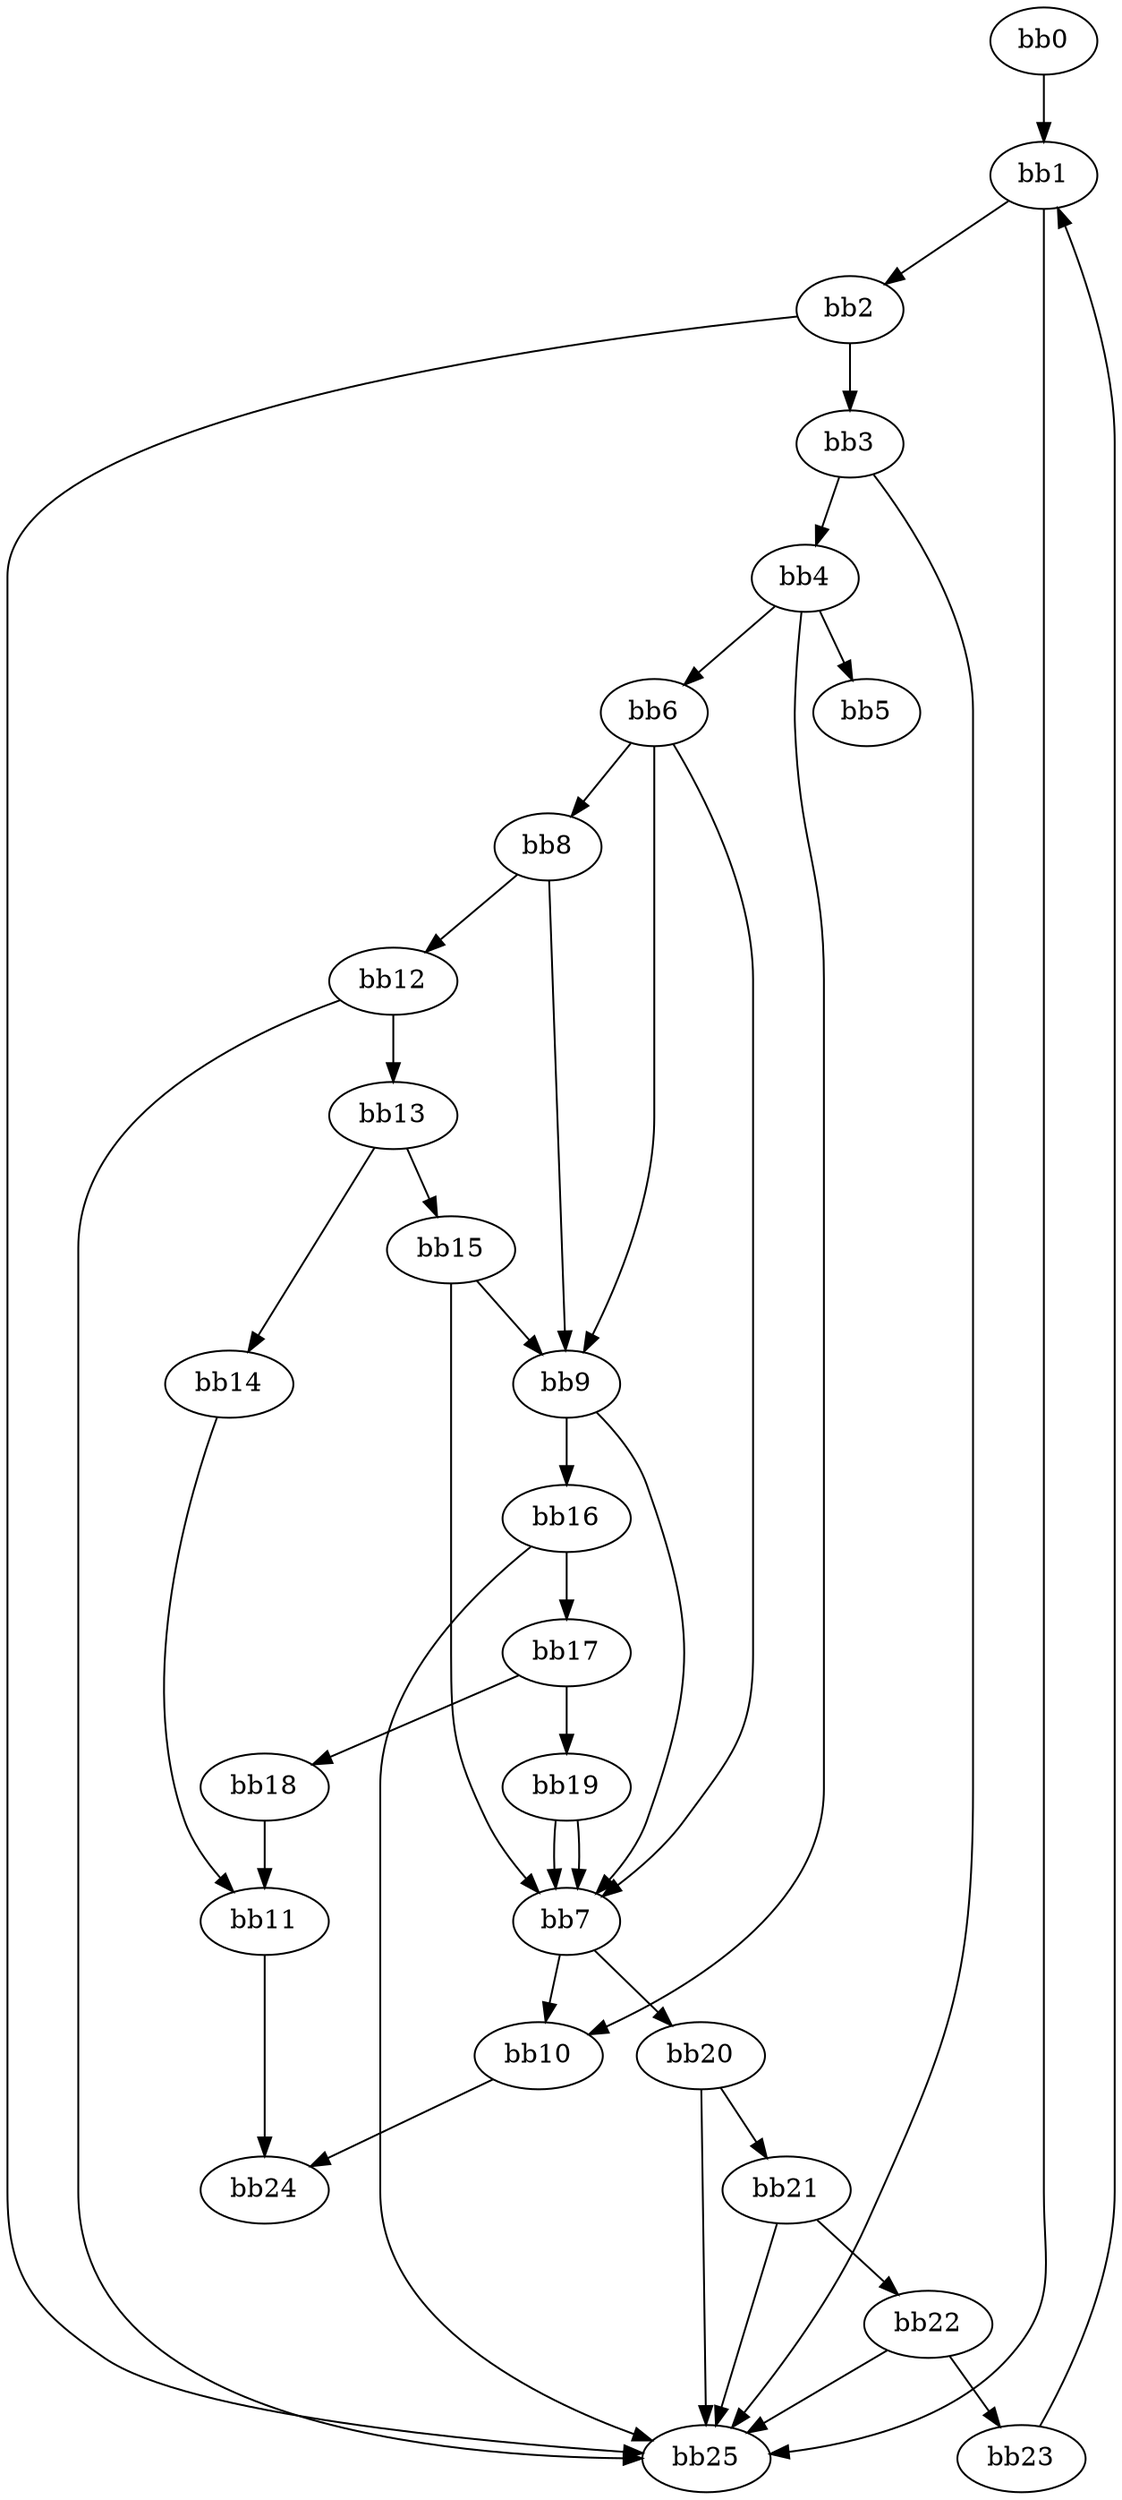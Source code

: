 digraph {
    0 [ label = "bb0\l" ]
    1 [ label = "bb1\l" ]
    2 [ label = "bb2\l" ]
    3 [ label = "bb3\l" ]
    4 [ label = "bb4\l" ]
    5 [ label = "bb5\l" ]
    6 [ label = "bb6\l" ]
    7 [ label = "bb7\l" ]
    8 [ label = "bb8\l" ]
    9 [ label = "bb9\l" ]
    10 [ label = "bb10\l" ]
    11 [ label = "bb11\l" ]
    12 [ label = "bb12\l" ]
    13 [ label = "bb13\l" ]
    14 [ label = "bb14\l" ]
    15 [ label = "bb15\l" ]
    16 [ label = "bb16\l" ]
    17 [ label = "bb17\l" ]
    18 [ label = "bb18\l" ]
    19 [ label = "bb19\l" ]
    20 [ label = "bb20\l" ]
    21 [ label = "bb21\l" ]
    22 [ label = "bb22\l" ]
    23 [ label = "bb23\l" ]
    24 [ label = "bb24\l" ]
    25 [ label = "bb25\l" ]
    0 -> 1 [ ]
    1 -> 2 [ ]
    1 -> 25 [ ]
    2 -> 3 [ ]
    2 -> 25 [ ]
    3 -> 4 [ ]
    3 -> 25 [ ]
    4 -> 5 [ ]
    4 -> 6 [ ]
    4 -> 10 [ ]
    6 -> 7 [ ]
    6 -> 8 [ ]
    6 -> 9 [ ]
    7 -> 10 [ ]
    7 -> 20 [ ]
    8 -> 9 [ ]
    8 -> 12 [ ]
    9 -> 7 [ ]
    9 -> 16 [ ]
    10 -> 24 [ ]
    11 -> 24 [ ]
    12 -> 13 [ ]
    12 -> 25 [ ]
    13 -> 14 [ ]
    13 -> 15 [ ]
    14 -> 11 [ ]
    15 -> 7 [ ]
    15 -> 9 [ ]
    16 -> 17 [ ]
    16 -> 25 [ ]
    17 -> 18 [ ]
    17 -> 19 [ ]
    18 -> 11 [ ]
    19 -> 7 [ ]
    19 -> 7 [ ]
    20 -> 21 [ ]
    20 -> 25 [ ]
    21 -> 22 [ ]
    21 -> 25 [ ]
    22 -> 23 [ ]
    22 -> 25 [ ]
    23 -> 1 [ ]
}

